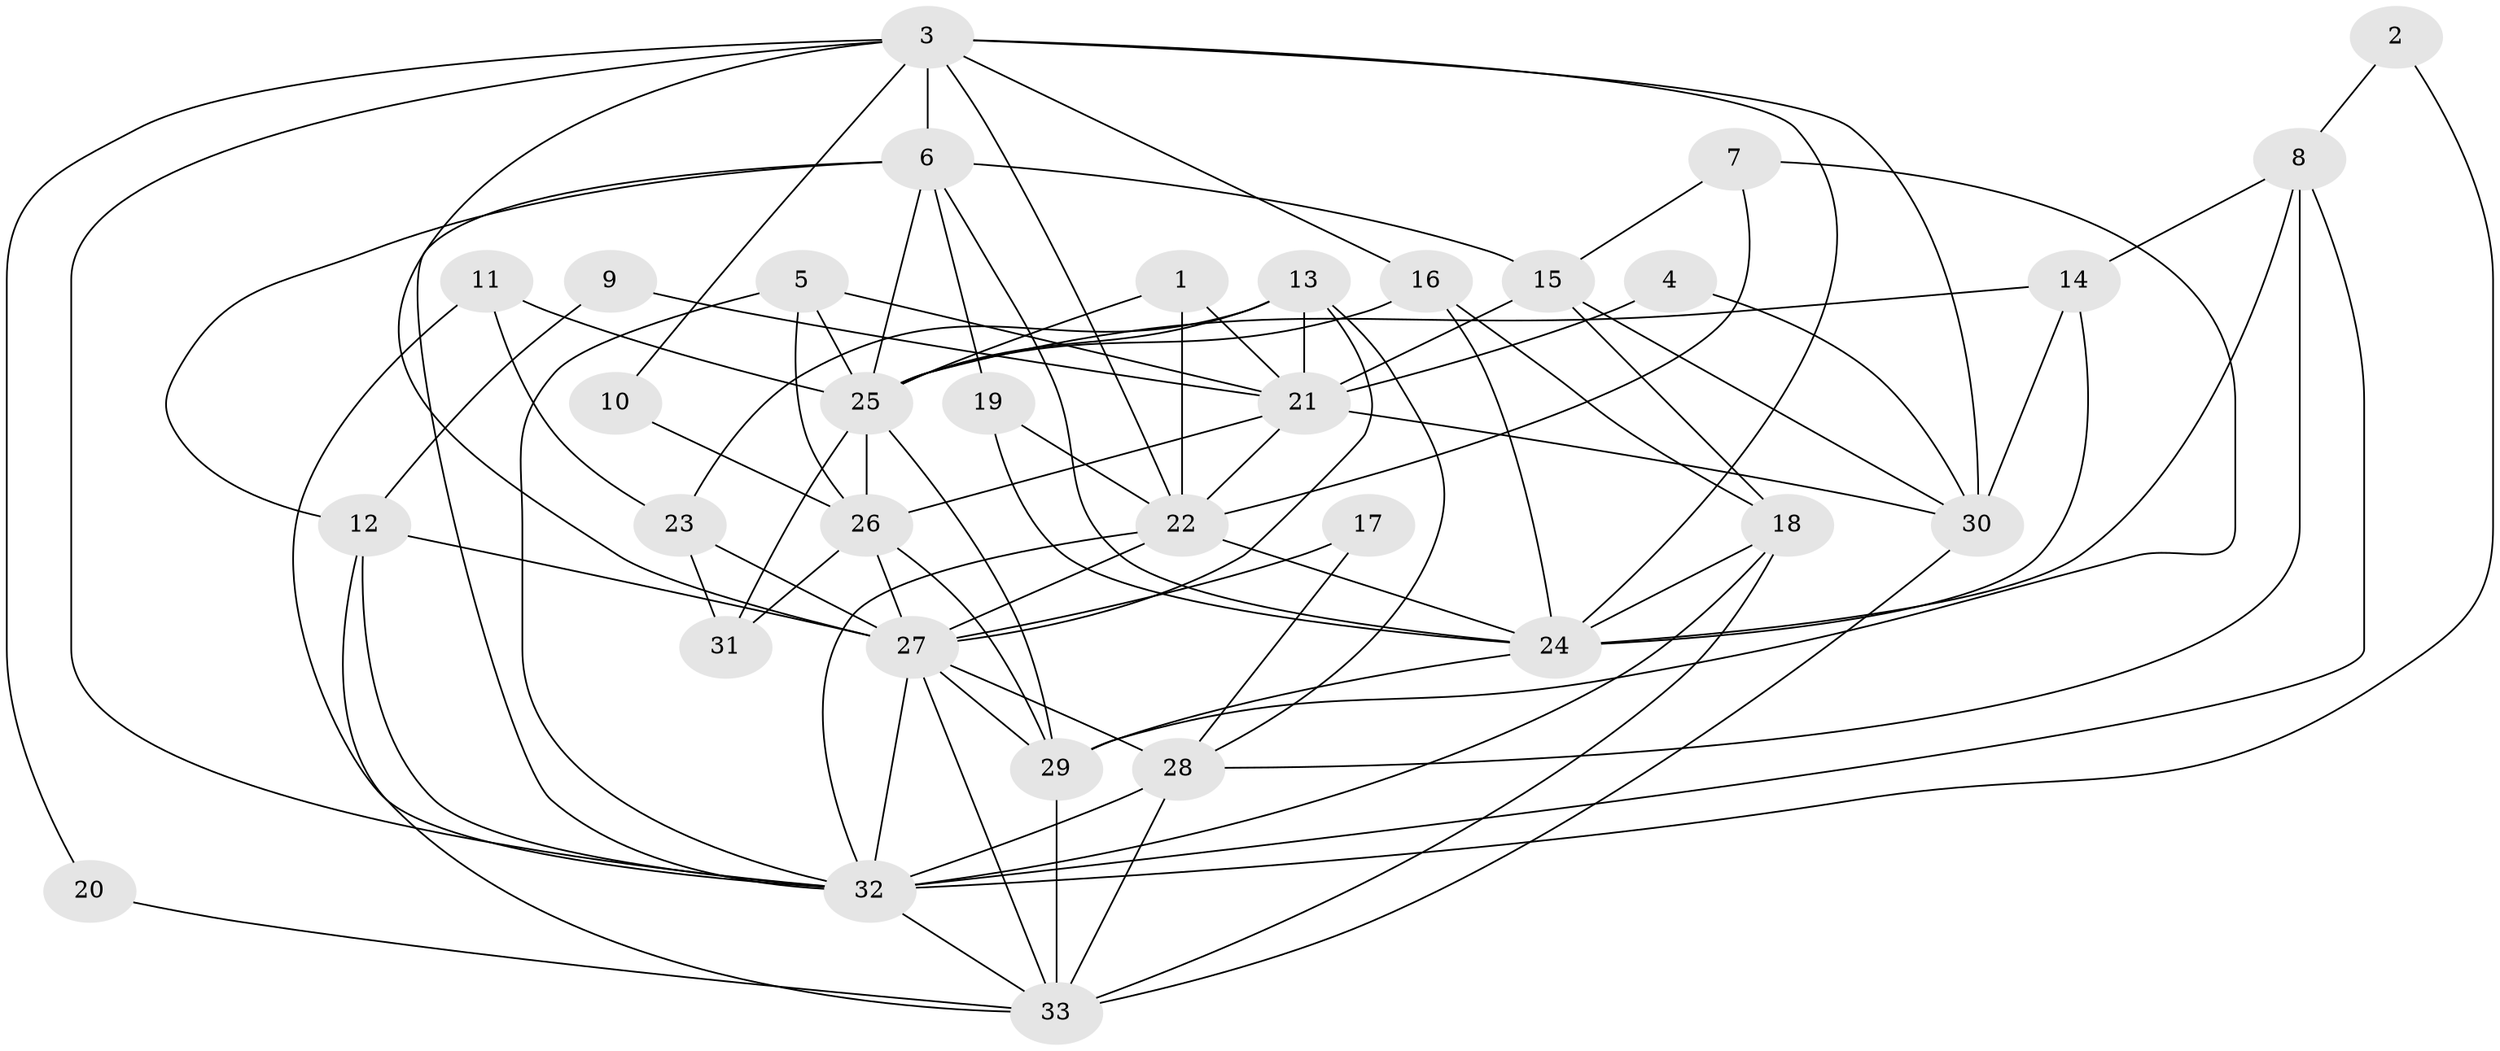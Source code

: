 // original degree distribution, {3: 0.27692307692307694, 6: 0.1076923076923077, 4: 0.27692307692307694, 2: 0.13846153846153847, 5: 0.13846153846153847, 8: 0.015384615384615385, 7: 0.046153846153846156}
// Generated by graph-tools (version 1.1) at 2025/26/03/09/25 03:26:20]
// undirected, 33 vertices, 88 edges
graph export_dot {
graph [start="1"]
  node [color=gray90,style=filled];
  1;
  2;
  3;
  4;
  5;
  6;
  7;
  8;
  9;
  10;
  11;
  12;
  13;
  14;
  15;
  16;
  17;
  18;
  19;
  20;
  21;
  22;
  23;
  24;
  25;
  26;
  27;
  28;
  29;
  30;
  31;
  32;
  33;
  1 -- 21 [weight=1.0];
  1 -- 22 [weight=1.0];
  1 -- 25 [weight=1.0];
  2 -- 8 [weight=1.0];
  2 -- 32 [weight=1.0];
  3 -- 6 [weight=1.0];
  3 -- 10 [weight=1.0];
  3 -- 16 [weight=1.0];
  3 -- 20 [weight=1.0];
  3 -- 22 [weight=1.0];
  3 -- 24 [weight=1.0];
  3 -- 27 [weight=1.0];
  3 -- 30 [weight=1.0];
  3 -- 32 [weight=1.0];
  4 -- 21 [weight=1.0];
  4 -- 30 [weight=1.0];
  5 -- 21 [weight=1.0];
  5 -- 25 [weight=1.0];
  5 -- 26 [weight=1.0];
  5 -- 32 [weight=1.0];
  6 -- 12 [weight=1.0];
  6 -- 15 [weight=1.0];
  6 -- 19 [weight=1.0];
  6 -- 24 [weight=1.0];
  6 -- 25 [weight=1.0];
  6 -- 32 [weight=1.0];
  7 -- 15 [weight=1.0];
  7 -- 22 [weight=1.0];
  7 -- 29 [weight=1.0];
  8 -- 14 [weight=1.0];
  8 -- 24 [weight=1.0];
  8 -- 28 [weight=1.0];
  8 -- 32 [weight=1.0];
  9 -- 12 [weight=1.0];
  9 -- 21 [weight=1.0];
  10 -- 26 [weight=1.0];
  11 -- 23 [weight=1.0];
  11 -- 25 [weight=1.0];
  11 -- 32 [weight=1.0];
  12 -- 27 [weight=1.0];
  12 -- 32 [weight=1.0];
  12 -- 33 [weight=1.0];
  13 -- 21 [weight=1.0];
  13 -- 23 [weight=1.0];
  13 -- 25 [weight=1.0];
  13 -- 27 [weight=1.0];
  13 -- 28 [weight=1.0];
  14 -- 24 [weight=1.0];
  14 -- 25 [weight=1.0];
  14 -- 30 [weight=1.0];
  15 -- 18 [weight=1.0];
  15 -- 21 [weight=1.0];
  15 -- 30 [weight=1.0];
  16 -- 18 [weight=1.0];
  16 -- 24 [weight=1.0];
  16 -- 25 [weight=1.0];
  17 -- 27 [weight=1.0];
  17 -- 28 [weight=1.0];
  18 -- 24 [weight=1.0];
  18 -- 32 [weight=1.0];
  18 -- 33 [weight=1.0];
  19 -- 22 [weight=1.0];
  19 -- 24 [weight=1.0];
  20 -- 33 [weight=1.0];
  21 -- 22 [weight=1.0];
  21 -- 26 [weight=1.0];
  21 -- 30 [weight=1.0];
  22 -- 24 [weight=1.0];
  22 -- 27 [weight=1.0];
  22 -- 32 [weight=1.0];
  23 -- 27 [weight=2.0];
  23 -- 31 [weight=1.0];
  24 -- 29 [weight=2.0];
  25 -- 26 [weight=1.0];
  25 -- 29 [weight=1.0];
  25 -- 31 [weight=1.0];
  26 -- 27 [weight=1.0];
  26 -- 29 [weight=1.0];
  26 -- 31 [weight=1.0];
  27 -- 28 [weight=1.0];
  27 -- 29 [weight=3.0];
  27 -- 32 [weight=1.0];
  27 -- 33 [weight=1.0];
  28 -- 32 [weight=2.0];
  28 -- 33 [weight=3.0];
  29 -- 33 [weight=3.0];
  30 -- 33 [weight=2.0];
  32 -- 33 [weight=1.0];
}
